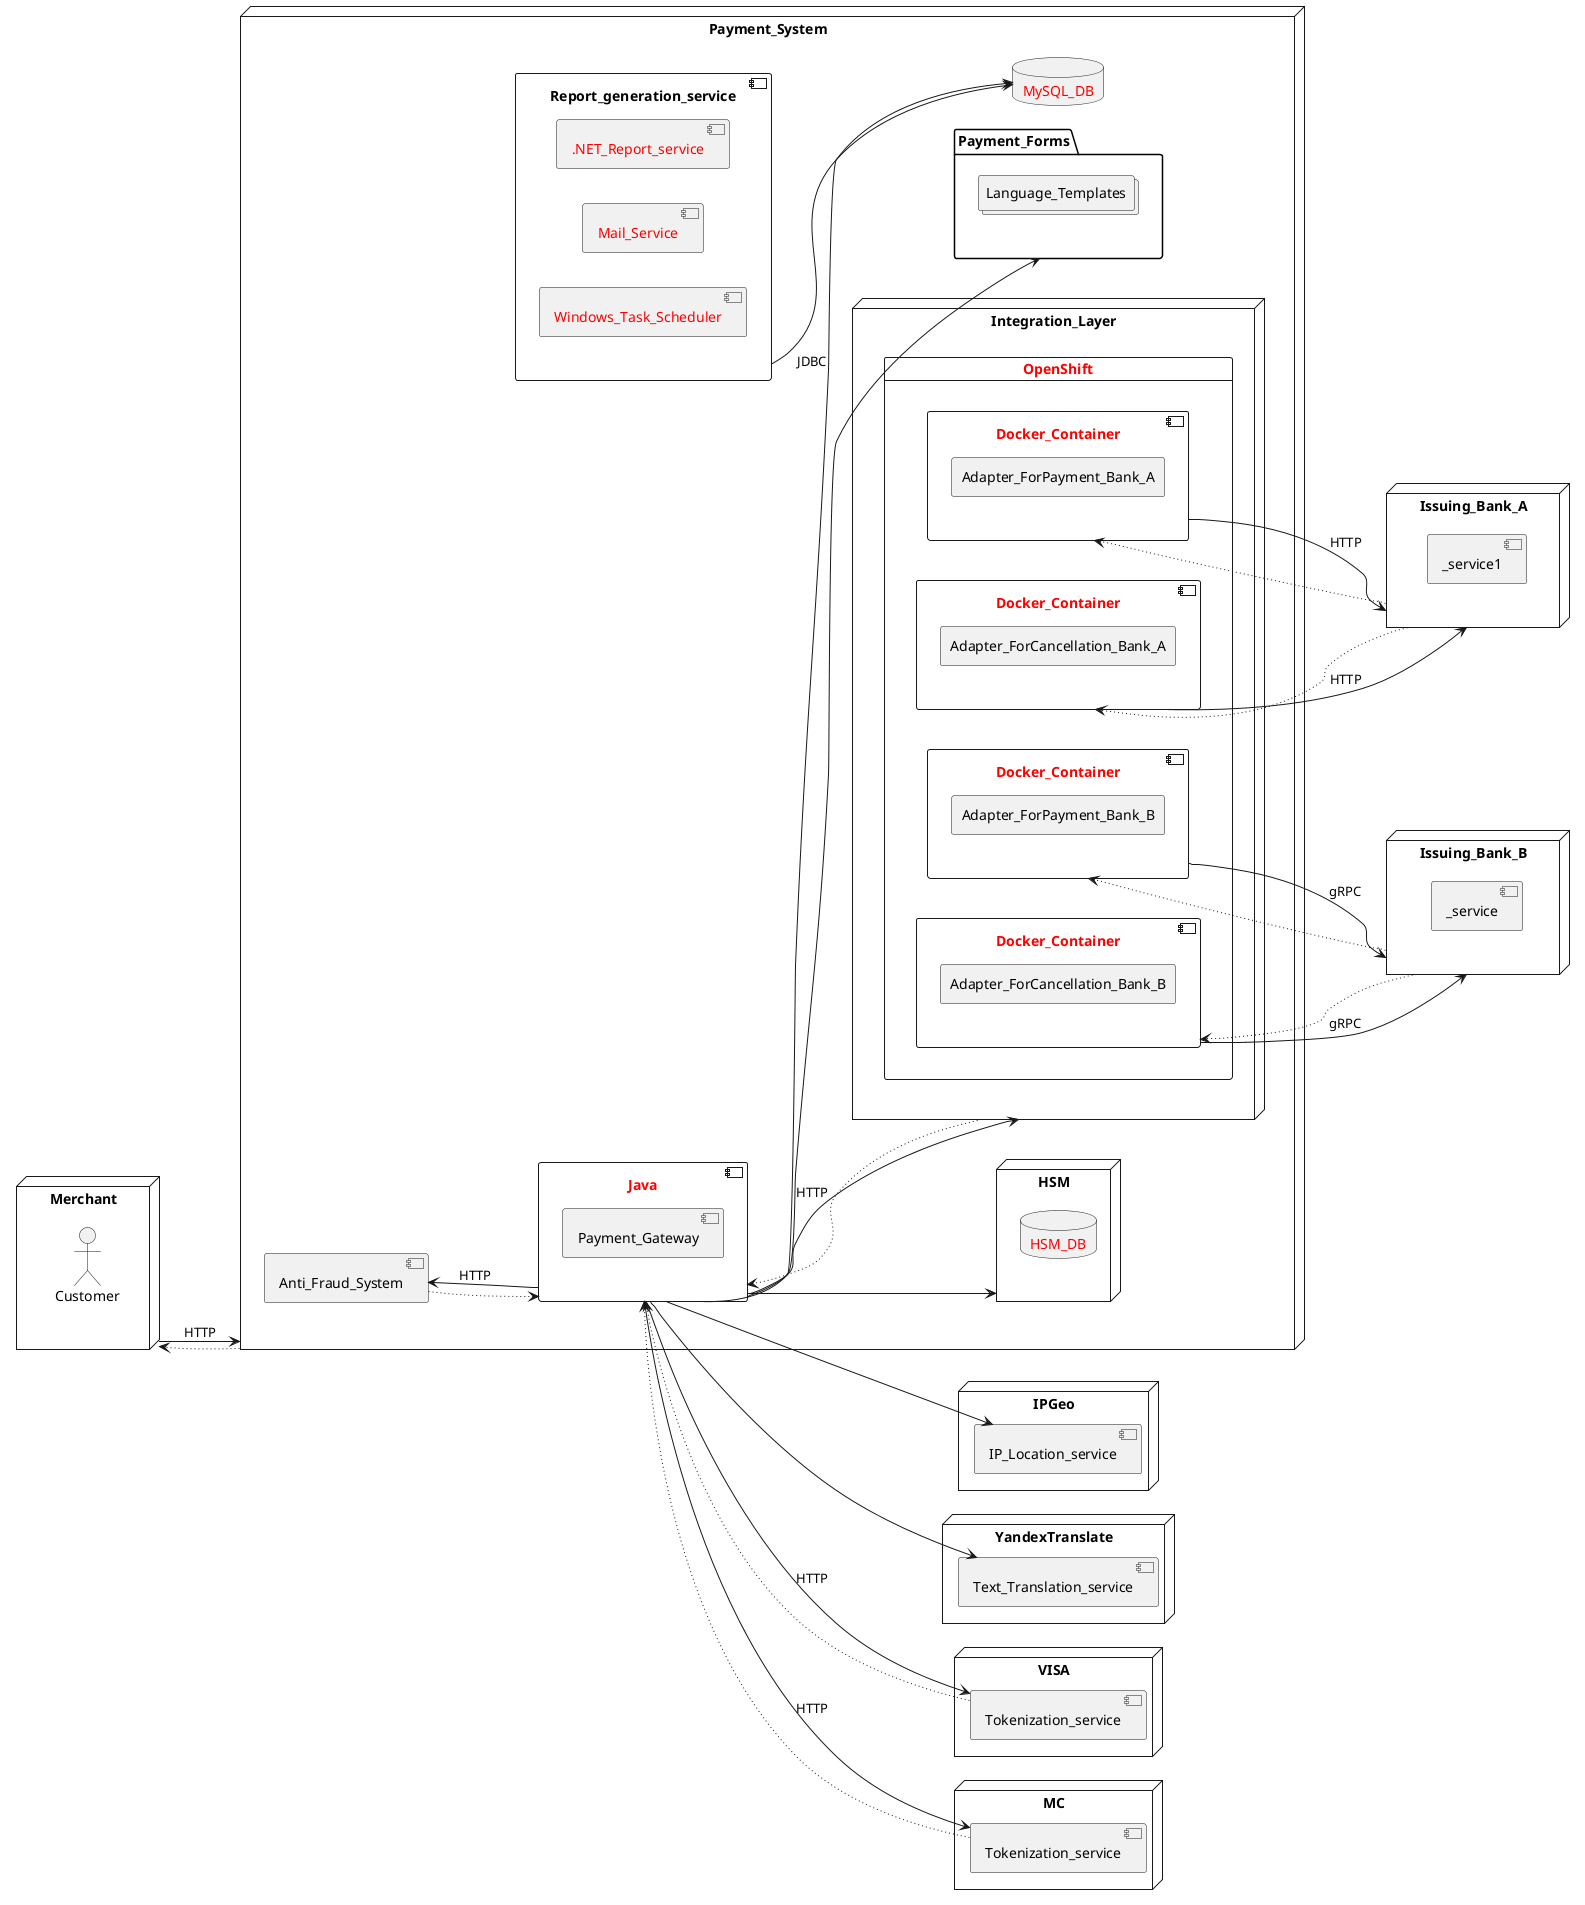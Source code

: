 @startuml

left to right direction


node Merchant as A{
actor Customer
}


node Payment_System as B {
component Java as C #text:red{
component Payment_Gateway
}


component Anti_Fraud_System as D
node Integration_Layer as E {
card OpenShift #text:red {

component Docker_Container as F #text:red {
agent Adapter_ForPayment_Bank_A
}

component Docker_Container as F1 #text:red {
agent Adapter_ForCancellation_Bank_A
}


component Docker_Container as G #text:red {
agent Adapter_ForPayment_Bank_B
}

component Docker_Container as G1 #text:red {
agent Adapter_ForCancellation_Bank_B
}

}

}

database MySQL_DB as DB #text:red

node HSM as U {
database HSM_DB #text:red
}

folder Payment_Forms as L {
collections Language_Templates

}

 component Report_generation_service as Y {
   component ".NET_Report_service" #text:red {
}
   component Mail_Service #text:red{
}

   component Windows_Task_Scheduler #text:red{
}

}

}



node IPGeo {
component IP_Location_service as M
}

node YandexTranslate {
component Text_Translation_service as MM
}

node VISA {
component Tokenization_service as H
}

node MC {
component Tokenization_service as I
}


node Issuing_Bank_A as J {
component _service1
}


node Issuing_Bank_B as K {
component _service
}


A-->B : HTTP
B~~>A
C-->L
C-->E : HTTP
E~~>C
C-->D : HTTP
D~~>C
C-->DB : JDBC
C-->U
C-->H : HTTP
H~~>C
C-->M
C-->MM
C-->I : HTTP
I~~>C
F-->J : HTTP
J~~>F
F1-->J : HTTP
J~~>F1
G-->K : gRPC
K~~>G
G1-->K : gRPC
K~~>G1
Y-->DB

@enduml
